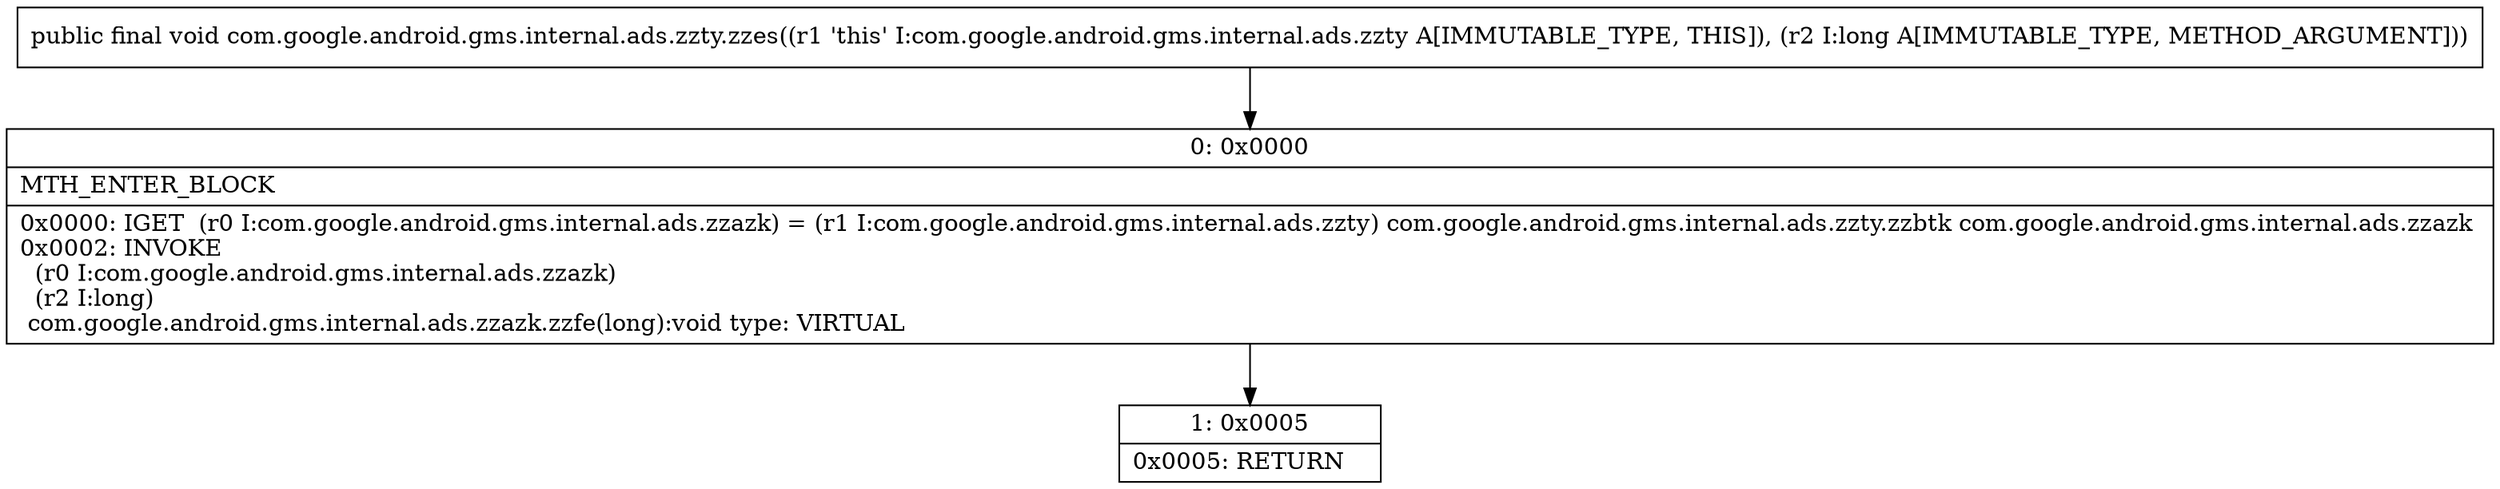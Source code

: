 digraph "CFG forcom.google.android.gms.internal.ads.zzty.zzes(J)V" {
Node_0 [shape=record,label="{0\:\ 0x0000|MTH_ENTER_BLOCK\l|0x0000: IGET  (r0 I:com.google.android.gms.internal.ads.zzazk) = (r1 I:com.google.android.gms.internal.ads.zzty) com.google.android.gms.internal.ads.zzty.zzbtk com.google.android.gms.internal.ads.zzazk \l0x0002: INVOKE  \l  (r0 I:com.google.android.gms.internal.ads.zzazk)\l  (r2 I:long)\l com.google.android.gms.internal.ads.zzazk.zzfe(long):void type: VIRTUAL \l}"];
Node_1 [shape=record,label="{1\:\ 0x0005|0x0005: RETURN   \l}"];
MethodNode[shape=record,label="{public final void com.google.android.gms.internal.ads.zzty.zzes((r1 'this' I:com.google.android.gms.internal.ads.zzty A[IMMUTABLE_TYPE, THIS]), (r2 I:long A[IMMUTABLE_TYPE, METHOD_ARGUMENT])) }"];
MethodNode -> Node_0;
Node_0 -> Node_1;
}

